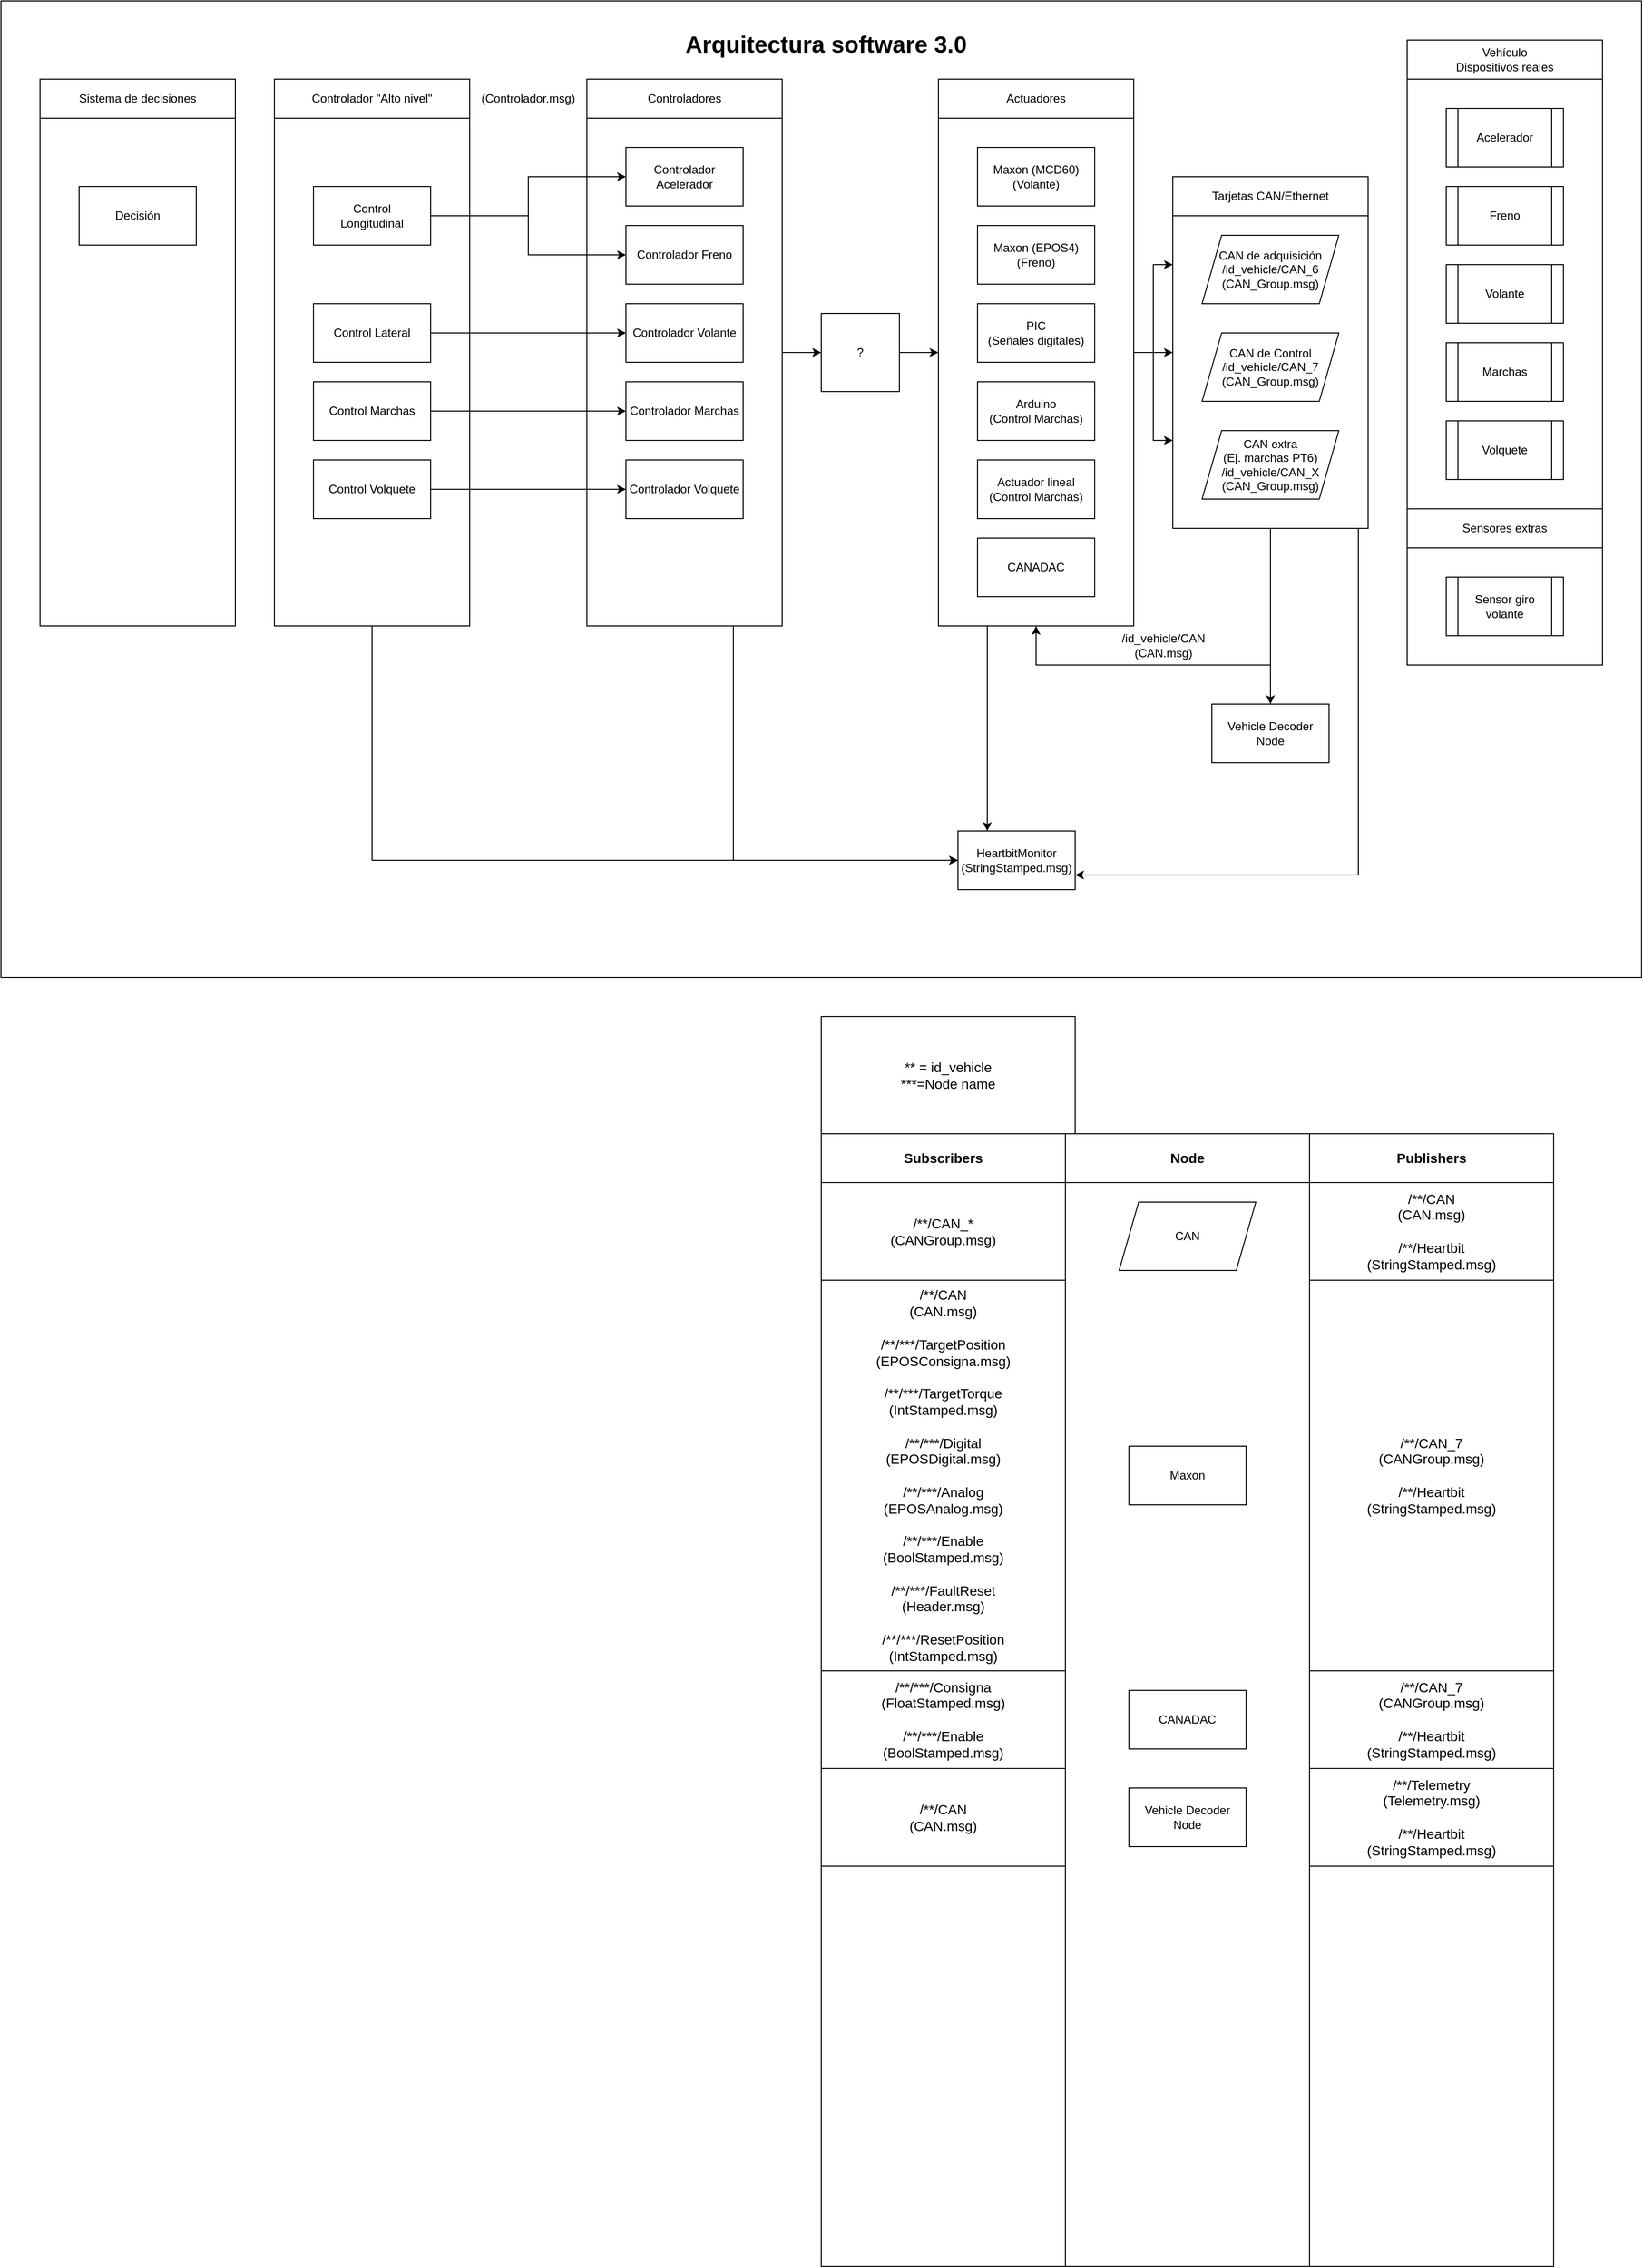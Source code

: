 <mxfile version="16.5.1" type="device"><diagram id="VmA2-gyconizilgHqkuB" name="Page-1"><mxGraphModel dx="2524" dy="698" grid="1" gridSize="10" guides="1" tooltips="1" connect="1" arrows="1" fold="1" page="1" pageScale="1" pageWidth="827" pageHeight="1169" math="0" shadow="0"><root><mxCell id="0"/><mxCell id="1" parent="0"/><mxCell id="vHpcVVP_UuqEHnDTKJCI-8" value="" style="rounded=0;whiteSpace=wrap;html=1;" vertex="1" parent="1"><mxGeometry x="250" y="1160" width="250" height="1160" as="geometry"/></mxCell><mxCell id="vHpcVVP_UuqEHnDTKJCI-2" value="" style="rounded=0;whiteSpace=wrap;html=1;" vertex="1" parent="1"><mxGeometry y="1160" width="750" height="1160" as="geometry"/></mxCell><mxCell id="vHpcVVP_UuqEHnDTKJCI-9" value="" style="rounded=0;whiteSpace=wrap;html=1;" vertex="1" parent="1"><mxGeometry x="500" y="1160" width="250" height="1160" as="geometry"/></mxCell><mxCell id="m4nHy0FDKPcpDo6-6u8u-23" value="" style="rounded=0;whiteSpace=wrap;html=1;" parent="1" vertex="1"><mxGeometry x="-840" width="1680" height="1000" as="geometry"/></mxCell><mxCell id="PD4e04Vt4S77mcQUwDWd-6" style="edgeStyle=orthogonalEdgeStyle;rounded=0;orthogonalLoop=1;jettySize=auto;html=1;exitX=0.5;exitY=1;exitDx=0;exitDy=0;entryX=0;entryY=0.5;entryDx=0;entryDy=0;" parent="1" source="uDPZTVs6u-1AgoFa1sVf-29" target="nIgMlH1DG-4BFj7DfARb-1" edge="1"><mxGeometry relative="1" as="geometry"/></mxCell><mxCell id="uDPZTVs6u-1AgoFa1sVf-29" value="" style="rounded=0;whiteSpace=wrap;html=1;" parent="1" vertex="1"><mxGeometry x="-560" y="80" width="200" height="560" as="geometry"/></mxCell><mxCell id="m4nHy0FDKPcpDo6-6u8u-19" style="edgeStyle=orthogonalEdgeStyle;rounded=0;orthogonalLoop=1;jettySize=auto;html=1;exitX=1;exitY=0.5;exitDx=0;exitDy=0;entryX=0;entryY=0.5;entryDx=0;entryDy=0;" parent="1" source="uDPZTVs6u-1AgoFa1sVf-28" target="m4nHy0FDKPcpDo6-6u8u-13" edge="1"><mxGeometry relative="1" as="geometry"/></mxCell><mxCell id="PD4e04Vt4S77mcQUwDWd-4" style="edgeStyle=orthogonalEdgeStyle;rounded=0;orthogonalLoop=1;jettySize=auto;html=1;exitX=0.75;exitY=1;exitDx=0;exitDy=0;entryX=0;entryY=0.5;entryDx=0;entryDy=0;" parent="1" source="uDPZTVs6u-1AgoFa1sVf-28" target="nIgMlH1DG-4BFj7DfARb-1" edge="1"><mxGeometry relative="1" as="geometry"/></mxCell><mxCell id="uDPZTVs6u-1AgoFa1sVf-28" value="" style="rounded=0;whiteSpace=wrap;html=1;" parent="1" vertex="1"><mxGeometry x="-240" y="80" width="200" height="560" as="geometry"/></mxCell><mxCell id="uDPZTVs6u-1AgoFa1sVf-6" value="" style="rounded=0;whiteSpace=wrap;html=1;" parent="1" vertex="1"><mxGeometry x="600" y="40" width="200" height="480" as="geometry"/></mxCell><mxCell id="uDPZTVs6u-1AgoFa1sVf-1" value="Acelerador" style="shape=process;whiteSpace=wrap;html=1;backgroundOutline=1;" parent="1" vertex="1"><mxGeometry x="640" y="110" width="120" height="60" as="geometry"/></mxCell><mxCell id="uDPZTVs6u-1AgoFa1sVf-2" value="Freno" style="shape=process;whiteSpace=wrap;html=1;backgroundOutline=1;" parent="1" vertex="1"><mxGeometry x="640" y="190" width="120" height="60" as="geometry"/></mxCell><mxCell id="uDPZTVs6u-1AgoFa1sVf-3" value="Volante" style="shape=process;whiteSpace=wrap;html=1;backgroundOutline=1;" parent="1" vertex="1"><mxGeometry x="640" y="270" width="120" height="60" as="geometry"/></mxCell><mxCell id="uDPZTVs6u-1AgoFa1sVf-4" value="Marchas" style="shape=process;whiteSpace=wrap;html=1;backgroundOutline=1;" parent="1" vertex="1"><mxGeometry x="640" y="350" width="120" height="60" as="geometry"/></mxCell><mxCell id="uDPZTVs6u-1AgoFa1sVf-5" value="Volquete" style="shape=process;whiteSpace=wrap;html=1;backgroundOutline=1;" parent="1" vertex="1"><mxGeometry x="640" y="430" width="120" height="60" as="geometry"/></mxCell><mxCell id="uDPZTVs6u-1AgoFa1sVf-7" value="&lt;div&gt;Vehículo&lt;/div&gt;&lt;div&gt;Dispositivos reales&lt;br&gt;&lt;/div&gt;" style="rounded=0;whiteSpace=wrap;html=1;" parent="1" vertex="1"><mxGeometry x="600" y="40" width="200" height="40" as="geometry"/></mxCell><mxCell id="uDPZTVs6u-1AgoFa1sVf-8" value="" style="rounded=0;whiteSpace=wrap;html=1;" parent="1" vertex="1"><mxGeometry x="600" y="520" width="200" height="160" as="geometry"/></mxCell><mxCell id="uDPZTVs6u-1AgoFa1sVf-9" value="Sensores extras" style="rounded=0;whiteSpace=wrap;html=1;" parent="1" vertex="1"><mxGeometry x="600" y="520" width="200" height="40" as="geometry"/></mxCell><mxCell id="uDPZTVs6u-1AgoFa1sVf-10" value="Sensor giro volante" style="shape=process;whiteSpace=wrap;html=1;backgroundOutline=1;" parent="1" vertex="1"><mxGeometry x="640" y="590" width="120" height="60" as="geometry"/></mxCell><mxCell id="m4nHy0FDKPcpDo6-6u8u-2" style="edgeStyle=orthogonalEdgeStyle;rounded=0;orthogonalLoop=1;jettySize=auto;html=1;exitX=0.5;exitY=1;exitDx=0;exitDy=0;entryX=0.5;entryY=0;entryDx=0;entryDy=0;" parent="1" source="uDPZTVs6u-1AgoFa1sVf-13" target="m4nHy0FDKPcpDo6-6u8u-1" edge="1"><mxGeometry relative="1" as="geometry"/></mxCell><mxCell id="m4nHy0FDKPcpDo6-6u8u-3" style="edgeStyle=orthogonalEdgeStyle;rounded=0;orthogonalLoop=1;jettySize=auto;html=1;exitX=0.5;exitY=1;exitDx=0;exitDy=0;entryX=0.5;entryY=1;entryDx=0;entryDy=0;" parent="1" source="uDPZTVs6u-1AgoFa1sVf-13" target="uDPZTVs6u-1AgoFa1sVf-18" edge="1"><mxGeometry relative="1" as="geometry"><Array as="points"><mxPoint x="460" y="680"/><mxPoint x="220" y="680"/></Array></mxGeometry></mxCell><mxCell id="nIgMlH1DG-4BFj7DfARb-2" style="edgeStyle=orthogonalEdgeStyle;rounded=0;orthogonalLoop=1;jettySize=auto;html=1;exitX=0.75;exitY=1;exitDx=0;exitDy=0;entryX=1;entryY=0.75;entryDx=0;entryDy=0;" parent="1" source="uDPZTVs6u-1AgoFa1sVf-13" target="nIgMlH1DG-4BFj7DfARb-1" edge="1"><mxGeometry relative="1" as="geometry"><Array as="points"><mxPoint x="550" y="540"/><mxPoint x="550" y="895"/></Array></mxGeometry></mxCell><mxCell id="uDPZTVs6u-1AgoFa1sVf-13" value="" style="rounded=0;whiteSpace=wrap;html=1;" parent="1" vertex="1"><mxGeometry x="360" y="180" width="200" height="360" as="geometry"/></mxCell><mxCell id="uDPZTVs6u-1AgoFa1sVf-14" value="Tarjetas CAN/Ethernet" style="rounded=0;whiteSpace=wrap;html=1;" parent="1" vertex="1"><mxGeometry x="360" y="180" width="200" height="40" as="geometry"/></mxCell><mxCell id="uDPZTVs6u-1AgoFa1sVf-15" value="CAN de adquisición&lt;br&gt;/id_vehicle/CAN_6&lt;br&gt;(CAN_Group.msg)" style="shape=parallelogram;perimeter=parallelogramPerimeter;whiteSpace=wrap;html=1;fixedSize=1;" parent="1" vertex="1"><mxGeometry x="390" y="240" width="140" height="70" as="geometry"/></mxCell><mxCell id="uDPZTVs6u-1AgoFa1sVf-16" value="CAN de Control&lt;br&gt;/id_vehicle/CAN_7&lt;br&gt;(CAN_Group.msg)" style="shape=parallelogram;perimeter=parallelogramPerimeter;whiteSpace=wrap;html=1;fixedSize=1;" parent="1" vertex="1"><mxGeometry x="390" y="340" width="140" height="70" as="geometry"/></mxCell><mxCell id="uDPZTVs6u-1AgoFa1sVf-17" value="&lt;div&gt;CAN extra&lt;/div&gt;&lt;div&gt;(Ej. marchas PT6)&lt;br&gt;&lt;/div&gt;&lt;div&gt;/id_vehicle/CAN_X&lt;br&gt;&lt;/div&gt;&lt;div&gt;(CAN_Group.msg)&lt;br&gt;&lt;/div&gt;" style="shape=parallelogram;perimeter=parallelogramPerimeter;whiteSpace=wrap;html=1;fixedSize=1;" parent="1" vertex="1"><mxGeometry x="390" y="440" width="140" height="70" as="geometry"/></mxCell><mxCell id="m4nHy0FDKPcpDo6-6u8u-22" style="edgeStyle=orthogonalEdgeStyle;rounded=0;orthogonalLoop=1;jettySize=auto;html=1;exitX=1;exitY=0.5;exitDx=0;exitDy=0;entryX=0;entryY=0.25;entryDx=0;entryDy=0;" parent="1" source="uDPZTVs6u-1AgoFa1sVf-18" target="uDPZTVs6u-1AgoFa1sVf-13" edge="1"><mxGeometry relative="1" as="geometry"/></mxCell><mxCell id="PD4e04Vt4S77mcQUwDWd-1" style="edgeStyle=orthogonalEdgeStyle;rounded=0;orthogonalLoop=1;jettySize=auto;html=1;exitX=1;exitY=0.5;exitDx=0;exitDy=0;entryX=0;entryY=0.5;entryDx=0;entryDy=0;" parent="1" source="uDPZTVs6u-1AgoFa1sVf-18" target="uDPZTVs6u-1AgoFa1sVf-13" edge="1"><mxGeometry relative="1" as="geometry"/></mxCell><mxCell id="PD4e04Vt4S77mcQUwDWd-2" style="edgeStyle=orthogonalEdgeStyle;rounded=0;orthogonalLoop=1;jettySize=auto;html=1;exitX=1;exitY=0.5;exitDx=0;exitDy=0;entryX=0;entryY=0.75;entryDx=0;entryDy=0;" parent="1" source="uDPZTVs6u-1AgoFa1sVf-18" target="uDPZTVs6u-1AgoFa1sVf-13" edge="1"><mxGeometry relative="1" as="geometry"/></mxCell><mxCell id="PD4e04Vt4S77mcQUwDWd-3" style="edgeStyle=orthogonalEdgeStyle;rounded=0;orthogonalLoop=1;jettySize=auto;html=1;exitX=0.25;exitY=1;exitDx=0;exitDy=0;entryX=0.25;entryY=0;entryDx=0;entryDy=0;" parent="1" source="uDPZTVs6u-1AgoFa1sVf-18" target="nIgMlH1DG-4BFj7DfARb-1" edge="1"><mxGeometry relative="1" as="geometry"/></mxCell><mxCell id="uDPZTVs6u-1AgoFa1sVf-18" value="" style="rounded=0;whiteSpace=wrap;html=1;" parent="1" vertex="1"><mxGeometry x="120" y="80" width="200" height="560" as="geometry"/></mxCell><mxCell id="uDPZTVs6u-1AgoFa1sVf-19" value="Actuadores" style="rounded=0;whiteSpace=wrap;html=1;" parent="1" vertex="1"><mxGeometry x="120" y="80" width="200" height="40" as="geometry"/></mxCell><mxCell id="uDPZTVs6u-1AgoFa1sVf-20" value="&lt;div&gt;Maxon (MCD60)&lt;/div&gt;&lt;div&gt;(Volante)&lt;br&gt;&lt;/div&gt;" style="rounded=0;whiteSpace=wrap;html=1;" parent="1" vertex="1"><mxGeometry x="160" y="150" width="120" height="60" as="geometry"/></mxCell><mxCell id="uDPZTVs6u-1AgoFa1sVf-21" value="&lt;div&gt;Maxon (EPOS4)&lt;/div&gt;&lt;div&gt;(Freno)&lt;br&gt;&lt;/div&gt;" style="rounded=0;whiteSpace=wrap;html=1;" parent="1" vertex="1"><mxGeometry x="160" y="230" width="120" height="60" as="geometry"/></mxCell><mxCell id="uDPZTVs6u-1AgoFa1sVf-22" value="&lt;div&gt;PIC&lt;/div&gt;&lt;div&gt;(Señales digitales)&lt;br&gt;&lt;/div&gt;" style="rounded=0;whiteSpace=wrap;html=1;" parent="1" vertex="1"><mxGeometry x="160" y="310" width="120" height="60" as="geometry"/></mxCell><mxCell id="uDPZTVs6u-1AgoFa1sVf-23" value="&lt;div&gt;Arduino&lt;/div&gt;&lt;div&gt;(Control Marchas)&lt;br&gt;&lt;/div&gt;" style="rounded=0;whiteSpace=wrap;html=1;" parent="1" vertex="1"><mxGeometry x="160" y="390" width="120" height="60" as="geometry"/></mxCell><mxCell id="uDPZTVs6u-1AgoFa1sVf-24" value="&lt;div&gt;Actuador lineal&lt;/div&gt;&lt;div&gt;(Control Marchas)&lt;br&gt;&lt;/div&gt;" style="rounded=0;whiteSpace=wrap;html=1;" parent="1" vertex="1"><mxGeometry x="160" y="470" width="120" height="60" as="geometry"/></mxCell><mxCell id="uDPZTVs6u-1AgoFa1sVf-25" value="CANADAC" style="rounded=0;whiteSpace=wrap;html=1;" parent="1" vertex="1"><mxGeometry x="160" y="550" width="120" height="60" as="geometry"/></mxCell><mxCell id="uDPZTVs6u-1AgoFa1sVf-26" value="Controlador Freno" style="rounded=0;whiteSpace=wrap;html=1;" parent="1" vertex="1"><mxGeometry x="-200" y="230" width="120" height="60" as="geometry"/></mxCell><mxCell id="m4nHy0FDKPcpDo6-6u8u-7" style="edgeStyle=orthogonalEdgeStyle;rounded=0;orthogonalLoop=1;jettySize=auto;html=1;exitX=1;exitY=0.5;exitDx=0;exitDy=0;entryX=0;entryY=0.5;entryDx=0;entryDy=0;" parent="1" source="uDPZTVs6u-1AgoFa1sVf-27" target="uDPZTVs6u-1AgoFa1sVf-32" edge="1"><mxGeometry relative="1" as="geometry"/></mxCell><mxCell id="m4nHy0FDKPcpDo6-6u8u-8" style="edgeStyle=orthogonalEdgeStyle;rounded=0;orthogonalLoop=1;jettySize=auto;html=1;exitX=1;exitY=0.5;exitDx=0;exitDy=0;entryX=0;entryY=0.5;entryDx=0;entryDy=0;" parent="1" source="uDPZTVs6u-1AgoFa1sVf-27" target="uDPZTVs6u-1AgoFa1sVf-26" edge="1"><mxGeometry relative="1" as="geometry"/></mxCell><mxCell id="uDPZTVs6u-1AgoFa1sVf-27" value="&lt;div&gt;Control &lt;br&gt;&lt;/div&gt;&lt;div&gt;Longitudinal&lt;br&gt;&lt;/div&gt;" style="rounded=0;whiteSpace=wrap;html=1;" parent="1" vertex="1"><mxGeometry x="-520" y="190" width="120" height="60" as="geometry"/></mxCell><mxCell id="uDPZTVs6u-1AgoFa1sVf-30" value="Controladores" style="rounded=0;whiteSpace=wrap;html=1;" parent="1" vertex="1"><mxGeometry x="-240" y="80" width="200" height="40" as="geometry"/></mxCell><mxCell id="uDPZTVs6u-1AgoFa1sVf-31" value="Controlador &quot;Alto nivel&quot;" style="rounded=0;whiteSpace=wrap;html=1;" parent="1" vertex="1"><mxGeometry x="-560" y="80" width="200" height="40" as="geometry"/></mxCell><mxCell id="uDPZTVs6u-1AgoFa1sVf-32" value="Controlador Acelerador" style="rounded=0;whiteSpace=wrap;html=1;" parent="1" vertex="1"><mxGeometry x="-200" y="150" width="120" height="60" as="geometry"/></mxCell><mxCell id="uDPZTVs6u-1AgoFa1sVf-33" value="Controlador Volante" style="rounded=0;whiteSpace=wrap;html=1;" parent="1" vertex="1"><mxGeometry x="-200" y="310" width="120" height="60" as="geometry"/></mxCell><mxCell id="uDPZTVs6u-1AgoFa1sVf-34" value="Controlador Marchas" style="rounded=0;whiteSpace=wrap;html=1;" parent="1" vertex="1"><mxGeometry x="-200" y="390" width="120" height="60" as="geometry"/></mxCell><mxCell id="uDPZTVs6u-1AgoFa1sVf-35" value="Controlador Volquete" style="rounded=0;whiteSpace=wrap;html=1;" parent="1" vertex="1"><mxGeometry x="-200" y="470" width="120" height="60" as="geometry"/></mxCell><mxCell id="m4nHy0FDKPcpDo6-6u8u-9" style="edgeStyle=orthogonalEdgeStyle;rounded=0;orthogonalLoop=1;jettySize=auto;html=1;exitX=1;exitY=0.5;exitDx=0;exitDy=0;entryX=0;entryY=0.5;entryDx=0;entryDy=0;" parent="1" source="uDPZTVs6u-1AgoFa1sVf-36" target="uDPZTVs6u-1AgoFa1sVf-33" edge="1"><mxGeometry relative="1" as="geometry"/></mxCell><mxCell id="uDPZTVs6u-1AgoFa1sVf-36" value="Control Lateral" style="rounded=0;whiteSpace=wrap;html=1;" parent="1" vertex="1"><mxGeometry x="-520" y="310" width="120" height="60" as="geometry"/></mxCell><mxCell id="m4nHy0FDKPcpDo6-6u8u-11" style="edgeStyle=orthogonalEdgeStyle;rounded=0;orthogonalLoop=1;jettySize=auto;html=1;exitX=1;exitY=0.5;exitDx=0;exitDy=0;entryX=0;entryY=0.5;entryDx=0;entryDy=0;" parent="1" source="uDPZTVs6u-1AgoFa1sVf-41" target="uDPZTVs6u-1AgoFa1sVf-35" edge="1"><mxGeometry relative="1" as="geometry"/></mxCell><mxCell id="uDPZTVs6u-1AgoFa1sVf-41" value="Control Volquete" style="rounded=0;whiteSpace=wrap;html=1;" parent="1" vertex="1"><mxGeometry x="-520" y="470" width="120" height="60" as="geometry"/></mxCell><mxCell id="m4nHy0FDKPcpDo6-6u8u-10" style="edgeStyle=orthogonalEdgeStyle;rounded=0;orthogonalLoop=1;jettySize=auto;html=1;exitX=1;exitY=0.5;exitDx=0;exitDy=0;entryX=0;entryY=0.5;entryDx=0;entryDy=0;" parent="1" source="uDPZTVs6u-1AgoFa1sVf-42" target="uDPZTVs6u-1AgoFa1sVf-34" edge="1"><mxGeometry relative="1" as="geometry"/></mxCell><mxCell id="uDPZTVs6u-1AgoFa1sVf-42" value="Control Marchas" style="rounded=0;whiteSpace=wrap;html=1;" parent="1" vertex="1"><mxGeometry x="-520" y="390" width="120" height="60" as="geometry"/></mxCell><mxCell id="uDPZTVs6u-1AgoFa1sVf-44" value="" style="rounded=0;whiteSpace=wrap;html=1;" parent="1" vertex="1"><mxGeometry x="-800" y="80" width="200" height="560" as="geometry"/></mxCell><mxCell id="uDPZTVs6u-1AgoFa1sVf-45" value="Sistema de decisiones" style="rounded=0;whiteSpace=wrap;html=1;" parent="1" vertex="1"><mxGeometry x="-800" y="80" width="200" height="40" as="geometry"/></mxCell><mxCell id="uDPZTVs6u-1AgoFa1sVf-46" value="Decisión" style="rounded=0;whiteSpace=wrap;html=1;" parent="1" vertex="1"><mxGeometry x="-760" y="190" width="120" height="60" as="geometry"/></mxCell><mxCell id="m4nHy0FDKPcpDo6-6u8u-1" value="Vehicle Decoder Node" style="rounded=0;whiteSpace=wrap;html=1;" parent="1" vertex="1"><mxGeometry x="400" y="720" width="120" height="60" as="geometry"/></mxCell><mxCell id="m4nHy0FDKPcpDo6-6u8u-5" value="/id_vehicle/CAN&lt;br&gt;(CAN.msg)" style="text;html=1;align=center;verticalAlign=middle;resizable=0;points=[];autosize=1;strokeColor=none;fillColor=none;" parent="1" vertex="1"><mxGeometry x="300" y="645" width="100" height="30" as="geometry"/></mxCell><mxCell id="m4nHy0FDKPcpDo6-6u8u-12" value="(Controlador.msg)" style="text;html=1;strokeColor=none;fillColor=none;align=center;verticalAlign=middle;whiteSpace=wrap;rounded=0;" parent="1" vertex="1"><mxGeometry x="-330" y="85" width="60" height="30" as="geometry"/></mxCell><mxCell id="m4nHy0FDKPcpDo6-6u8u-20" style="edgeStyle=orthogonalEdgeStyle;rounded=0;orthogonalLoop=1;jettySize=auto;html=1;exitX=1;exitY=0.5;exitDx=0;exitDy=0;entryX=0;entryY=0.5;entryDx=0;entryDy=0;" parent="1" source="m4nHy0FDKPcpDo6-6u8u-13" target="uDPZTVs6u-1AgoFa1sVf-18" edge="1"><mxGeometry relative="1" as="geometry"/></mxCell><mxCell id="m4nHy0FDKPcpDo6-6u8u-13" value="?" style="rounded=0;whiteSpace=wrap;html=1;" parent="1" vertex="1"><mxGeometry y="320" width="80" height="80" as="geometry"/></mxCell><mxCell id="m4nHy0FDKPcpDo6-6u8u-24" value="&lt;b&gt;&lt;font style=&quot;font-size: 24px&quot;&gt;Arquitectura software 3.0&lt;/font&gt;&lt;/b&gt;" style="text;html=1;strokeColor=none;fillColor=none;align=center;verticalAlign=middle;whiteSpace=wrap;rounded=0;" parent="1" vertex="1"><mxGeometry x="-160" y="30" width="330" height="30" as="geometry"/></mxCell><mxCell id="nIgMlH1DG-4BFj7DfARb-1" value="HeartbitMonitor&lt;br&gt;(StringStamped.msg)" style="rounded=0;whiteSpace=wrap;html=1;" parent="1" vertex="1"><mxGeometry x="140" y="850" width="120" height="60" as="geometry"/></mxCell><mxCell id="vHpcVVP_UuqEHnDTKJCI-7" value="" style="rounded=0;whiteSpace=wrap;html=1;" vertex="1" parent="1"><mxGeometry y="1160" width="250" height="1160" as="geometry"/></mxCell><mxCell id="vHpcVVP_UuqEHnDTKJCI-1" value="CAN" style="shape=parallelogram;perimeter=parallelogramPerimeter;whiteSpace=wrap;html=1;fixedSize=1;" vertex="1" parent="1"><mxGeometry x="305" y="1230" width="140" height="70" as="geometry"/></mxCell><mxCell id="vHpcVVP_UuqEHnDTKJCI-10" value="&lt;b&gt;&lt;font style=&quot;font-size: 14px&quot;&gt;Subscribers&lt;/font&gt;&lt;/b&gt;" style="rounded=0;whiteSpace=wrap;html=1;" vertex="1" parent="1"><mxGeometry y="1160" width="250" height="50" as="geometry"/></mxCell><mxCell id="vHpcVVP_UuqEHnDTKJCI-11" value="&lt;b&gt;&lt;font style=&quot;font-size: 14px&quot;&gt;Node&lt;/font&gt;&lt;/b&gt;" style="rounded=0;whiteSpace=wrap;html=1;" vertex="1" parent="1"><mxGeometry x="250" y="1160" width="250" height="50" as="geometry"/></mxCell><mxCell id="vHpcVVP_UuqEHnDTKJCI-12" value="&lt;b&gt;&lt;font style=&quot;font-size: 14px&quot;&gt;Publishers&lt;/font&gt;&lt;/b&gt;" style="rounded=0;whiteSpace=wrap;html=1;" vertex="1" parent="1"><mxGeometry x="500" y="1160" width="250" height="50" as="geometry"/></mxCell><mxCell id="vHpcVVP_UuqEHnDTKJCI-13" value="/**/CAN_*&lt;br&gt;(CANGroup.msg)" style="rounded=0;whiteSpace=wrap;html=1;fontSize=14;" vertex="1" parent="1"><mxGeometry y="1210" width="250" height="100" as="geometry"/></mxCell><mxCell id="vHpcVVP_UuqEHnDTKJCI-15" value="/**/CAN&lt;br&gt;(CAN.msg)&lt;br&gt;&lt;br&gt;/**/Heartbit&lt;br&gt;(StringStamped.msg)" style="rounded=0;whiteSpace=wrap;html=1;fontSize=14;" vertex="1" parent="1"><mxGeometry x="500" y="1210" width="250" height="100" as="geometry"/></mxCell><mxCell id="vHpcVVP_UuqEHnDTKJCI-16" value="&lt;span&gt;&lt;div&gt;/**/CAN&lt;/div&gt;&lt;div&gt;(CAN.msg)&lt;/div&gt;&lt;div&gt;&lt;br&gt;&lt;/div&gt;&lt;div&gt;/**/***/TargetPosition&lt;/div&gt;&lt;div&gt;(EPOSConsigna.msg)&lt;/div&gt;&lt;div&gt;&lt;br&gt;&lt;/div&gt;&lt;div&gt;/**/***/TargetTorque&lt;/div&gt;&lt;div&gt;(IntStamped.msg)&lt;/div&gt;&lt;div&gt;&lt;br&gt;&lt;/div&gt;&lt;div&gt;/**/***/Digital&lt;/div&gt;&lt;div&gt;(EPOSDigital.msg)&lt;/div&gt;&lt;div&gt;&lt;br&gt;&lt;/div&gt;&lt;div&gt;/**/***/Analog&lt;/div&gt;&lt;div&gt;(EPOSAnalog.msg)&lt;/div&gt;&lt;div&gt;&lt;br&gt;&lt;/div&gt;&lt;div&gt;/**/***/Enable&lt;/div&gt;&lt;div&gt;(BoolStamped.msg)&lt;/div&gt;&lt;div&gt;&lt;br&gt;&lt;/div&gt;&lt;div&gt;/**/***/FaultReset&lt;/div&gt;&lt;div&gt;(Header.msg)&lt;/div&gt;&lt;div&gt;&lt;br&gt;&lt;/div&gt;&lt;div&gt;/**/***/ResetPosition&lt;/div&gt;&lt;div&gt;(IntStamped.msg)&lt;/div&gt;&lt;/span&gt;" style="rounded=0;whiteSpace=wrap;html=1;fontSize=14;" vertex="1" parent="1"><mxGeometry y="1310" width="250" height="400" as="geometry"/></mxCell><mxCell id="vHpcVVP_UuqEHnDTKJCI-17" value="&lt;span&gt;/**/CAN_7&lt;br&gt;(CANGroup.msg)&lt;br&gt;&lt;br&gt;/**/Heartbit&lt;/span&gt;&lt;br&gt;&lt;span&gt;(StringStamped.msg)&lt;/span&gt;" style="rounded=0;whiteSpace=wrap;html=1;fontSize=14;" vertex="1" parent="1"><mxGeometry x="500" y="1310" width="250" height="400" as="geometry"/></mxCell><mxCell id="vHpcVVP_UuqEHnDTKJCI-18" value="&lt;div&gt;Maxon&lt;/div&gt;" style="rounded=0;whiteSpace=wrap;html=1;" vertex="1" parent="1"><mxGeometry x="315" y="1480" width="120" height="60" as="geometry"/></mxCell><mxCell id="vHpcVVP_UuqEHnDTKJCI-19" value="** = id_vehicle&lt;br&gt;***=Node name" style="rounded=0;whiteSpace=wrap;html=1;fontSize=14;" vertex="1" parent="1"><mxGeometry y="1040" width="260" height="120" as="geometry"/></mxCell><mxCell id="vHpcVVP_UuqEHnDTKJCI-20" value="CANADAC" style="rounded=0;whiteSpace=wrap;html=1;" vertex="1" parent="1"><mxGeometry x="315" y="1730" width="120" height="60" as="geometry"/></mxCell><mxCell id="vHpcVVP_UuqEHnDTKJCI-21" value="/**/***/Consigna&lt;br&gt;(FloatStamped.msg)&lt;br&gt;&lt;br&gt;/**/***/Enable&lt;br&gt;(BoolStamped.msg)" style="rounded=0;whiteSpace=wrap;html=1;fontSize=14;" vertex="1" parent="1"><mxGeometry y="1710" width="250" height="100" as="geometry"/></mxCell><mxCell id="vHpcVVP_UuqEHnDTKJCI-22" value="/**/CAN_7&lt;br&gt;(CANGroup.msg)&lt;br&gt;&lt;br&gt;/**/Heartbit&lt;br&gt;(StringStamped.msg)" style="rounded=0;whiteSpace=wrap;html=1;fontSize=14;" vertex="1" parent="1"><mxGeometry x="500" y="1710" width="250" height="100" as="geometry"/></mxCell><mxCell id="vHpcVVP_UuqEHnDTKJCI-24" value="Vehicle Decoder Node" style="rounded=0;whiteSpace=wrap;html=1;" vertex="1" parent="1"><mxGeometry x="315" y="1830" width="120" height="60" as="geometry"/></mxCell><mxCell id="vHpcVVP_UuqEHnDTKJCI-25" value="&lt;div&gt;/**/CAN&lt;/div&gt;&lt;div&gt;(CAN.msg)&lt;/div&gt;" style="rounded=0;whiteSpace=wrap;html=1;fontSize=14;" vertex="1" parent="1"><mxGeometry y="1810" width="250" height="100" as="geometry"/></mxCell><mxCell id="vHpcVVP_UuqEHnDTKJCI-26" value="&lt;span&gt;/**/Telemetry&lt;br&gt;(Telemetry.msg)&lt;br&gt;&lt;br&gt;/**/Heartbit&lt;/span&gt;&lt;br&gt;&lt;span&gt;(StringStamped.msg)&lt;/span&gt;" style="rounded=0;whiteSpace=wrap;html=1;fontSize=14;" vertex="1" parent="1"><mxGeometry x="500" y="1810" width="250" height="100" as="geometry"/></mxCell></root></mxGraphModel></diagram></mxfile>